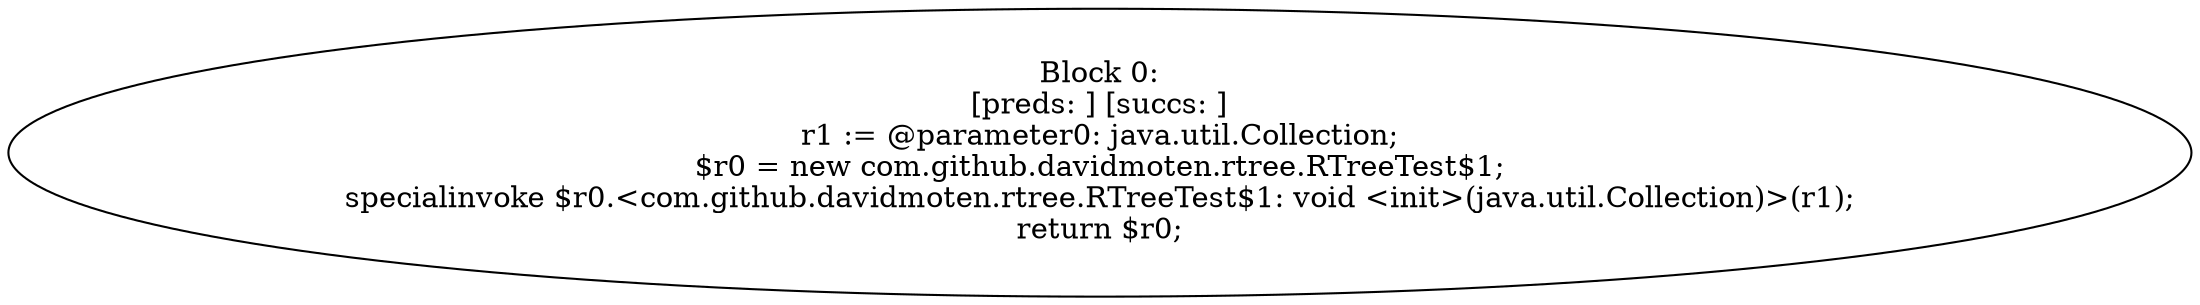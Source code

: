digraph "unitGraph" {
    "Block 0:
[preds: ] [succs: ]
r1 := @parameter0: java.util.Collection;
$r0 = new com.github.davidmoten.rtree.RTreeTest$1;
specialinvoke $r0.<com.github.davidmoten.rtree.RTreeTest$1: void <init>(java.util.Collection)>(r1);
return $r0;
"
}
